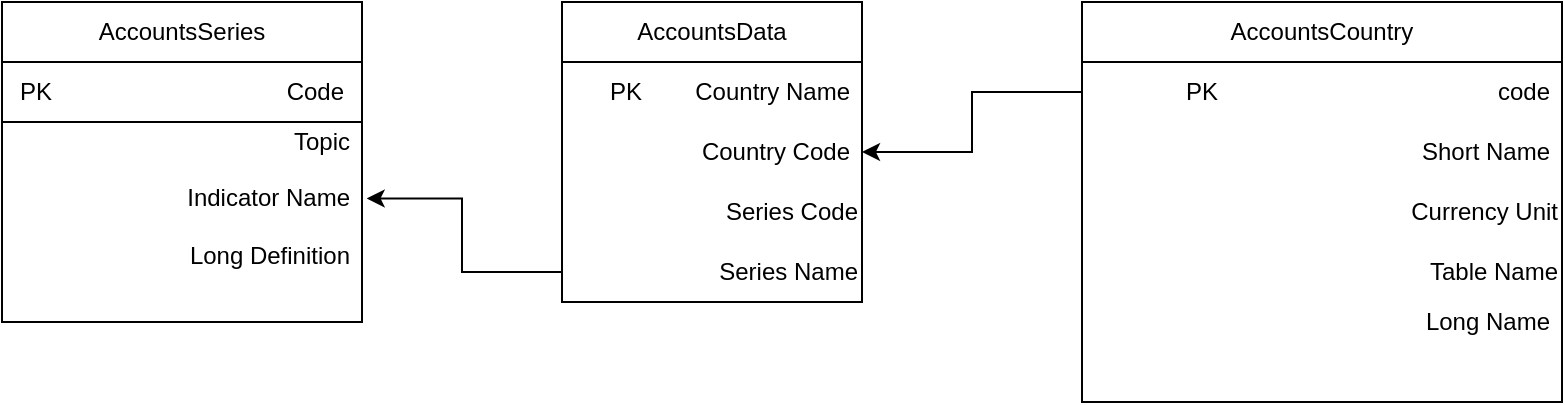 <mxfile version="21.5.1" type="device">
  <diagram id="R2lEEEUBdFMjLlhIrx00" name="Page-1">
    <mxGraphModel dx="1036" dy="614" grid="1" gridSize="10" guides="1" tooltips="1" connect="1" arrows="1" fold="1" page="1" pageScale="1" pageWidth="850" pageHeight="1100" math="0" shadow="0" extFonts="Permanent Marker^https://fonts.googleapis.com/css?family=Permanent+Marker">
      <root>
        <mxCell id="0" />
        <mxCell id="1" parent="0" />
        <mxCell id="n8id_R3OXbwshDU9HuhA-1" value="AccountsSeries" style="swimlane;fontStyle=0;childLayout=stackLayout;horizontal=1;startSize=30;horizontalStack=0;resizeParent=1;resizeParentMax=0;resizeLast=0;collapsible=1;marginBottom=0;whiteSpace=wrap;html=1;" vertex="1" parent="1">
          <mxGeometry x="60" y="200" width="180" height="160" as="geometry">
            <mxRectangle x="50" y="180" width="60" height="30" as="alternateBounds" />
          </mxGeometry>
        </mxCell>
        <mxCell id="n8id_R3OXbwshDU9HuhA-17" value="&lt;div style=&quot;text-align: left;&quot;&gt;&lt;span style=&quot;background-color: initial;&quot;&gt;PK&amp;nbsp; &amp;nbsp; &amp;nbsp; &amp;nbsp; &amp;nbsp; &amp;nbsp;&lt;/span&gt;&lt;span style=&quot;background-color: initial; white-space: pre;&quot;&gt;&#x9;&lt;/span&gt;&lt;span style=&quot;background-color: initial; white-space: pre;&quot;&gt;&#x9;&lt;/span&gt;&lt;span style=&quot;background-color: initial; white-space: pre;&quot;&gt;&#x9;&lt;/span&gt;Code&lt;/div&gt;" style="text;html=1;strokeColor=none;fillColor=none;align=center;verticalAlign=middle;whiteSpace=wrap;rounded=0;" vertex="1" parent="n8id_R3OXbwshDU9HuhA-1">
          <mxGeometry y="30" width="180" height="30" as="geometry" />
        </mxCell>
        <mxCell id="n8id_R3OXbwshDU9HuhA-25" value="" style="endArrow=none;html=1;rounded=0;entryX=1;entryY=1;entryDx=0;entryDy=0;" edge="1" parent="n8id_R3OXbwshDU9HuhA-1" source="n8id_R3OXbwshDU9HuhA-2" target="n8id_R3OXbwshDU9HuhA-17">
          <mxGeometry width="50" height="50" relative="1" as="geometry">
            <mxPoint x="210" y="110" as="sourcePoint" />
            <mxPoint x="260" y="60" as="targetPoint" />
            <Array as="points">
              <mxPoint y="60" />
            </Array>
          </mxGeometry>
        </mxCell>
        <mxCell id="n8id_R3OXbwshDU9HuhA-26" value="" style="endArrow=none;html=1;rounded=0;" edge="1" parent="n8id_R3OXbwshDU9HuhA-1" source="n8id_R3OXbwshDU9HuhA-2" target="n8id_R3OXbwshDU9HuhA-17">
          <mxGeometry width="50" height="50" relative="1" as="geometry">
            <mxPoint x="340" y="140" as="sourcePoint" />
            <mxPoint x="390" y="90" as="targetPoint" />
          </mxGeometry>
        </mxCell>
        <mxCell id="n8id_R3OXbwshDU9HuhA-2" value="Topic&lt;br&gt;&lt;br&gt;Indicator Name&lt;br&gt;&lt;br&gt;Long Definition&lt;br&gt;&lt;br&gt;&lt;br&gt;&lt;span style=&quot;white-space: pre;&quot;&gt;&#x9;&lt;/span&gt;&lt;span style=&quot;white-space: pre;&quot;&gt;&#x9;&lt;/span&gt;&lt;span style=&quot;white-space: pre;&quot;&gt;&#x9;&lt;/span&gt;&lt;span style=&quot;white-space: pre;&quot;&gt;&#x9;&lt;/span&gt;&lt;br&gt;&lt;br&gt;&lt;br&gt;&lt;br&gt;&lt;span style=&quot;white-space: pre;&quot;&gt;&#x9;&lt;/span&gt;&lt;span style=&quot;white-space: pre;&quot;&gt;&#x9;&lt;/span&gt;&lt;span style=&quot;white-space: pre;&quot;&gt;&#x9;&lt;/span&gt;&lt;span style=&quot;white-space: pre;&quot;&gt;&#x9;&lt;/span&gt;" style="text;strokeColor=none;fillColor=none;align=right;verticalAlign=middle;spacingLeft=4;spacingRight=4;overflow=hidden;points=[[0,0.5],[1,0.5]];portConstraint=eastwest;rotatable=0;whiteSpace=wrap;html=1;" vertex="1" parent="n8id_R3OXbwshDU9HuhA-1">
          <mxGeometry y="60" width="180" height="100" as="geometry" />
        </mxCell>
        <mxCell id="n8id_R3OXbwshDU9HuhA-5" value="AccountsData" style="swimlane;fontStyle=0;childLayout=stackLayout;horizontal=1;startSize=30;horizontalStack=0;resizeParent=1;resizeParentMax=0;resizeLast=0;collapsible=1;marginBottom=0;whiteSpace=wrap;html=1;" vertex="1" parent="1">
          <mxGeometry x="340" y="200" width="150" height="150" as="geometry" />
        </mxCell>
        <mxCell id="n8id_R3OXbwshDU9HuhA-6" value="PK&amp;nbsp; &amp;nbsp; &amp;nbsp; &amp;nbsp; Country Name" style="text;strokeColor=none;fillColor=none;align=right;verticalAlign=middle;spacingLeft=4;spacingRight=4;overflow=hidden;points=[[0,0.5],[1,0.5]];portConstraint=eastwest;rotatable=0;whiteSpace=wrap;html=1;" vertex="1" parent="n8id_R3OXbwshDU9HuhA-5">
          <mxGeometry y="30" width="150" height="30" as="geometry" />
        </mxCell>
        <mxCell id="n8id_R3OXbwshDU9HuhA-7" value="Country Code" style="text;strokeColor=none;fillColor=none;align=right;verticalAlign=middle;spacingLeft=4;spacingRight=4;overflow=hidden;points=[[0,0.5],[1,0.5]];portConstraint=eastwest;rotatable=0;whiteSpace=wrap;html=1;" vertex="1" parent="n8id_R3OXbwshDU9HuhA-5">
          <mxGeometry y="60" width="150" height="30" as="geometry" />
        </mxCell>
        <mxCell id="n8id_R3OXbwshDU9HuhA-19" value="Series Code" style="text;html=1;strokeColor=none;fillColor=none;align=right;verticalAlign=middle;whiteSpace=wrap;rounded=0;" vertex="1" parent="n8id_R3OXbwshDU9HuhA-5">
          <mxGeometry y="90" width="150" height="30" as="geometry" />
        </mxCell>
        <mxCell id="n8id_R3OXbwshDU9HuhA-18" value="&lt;span style=&quot;white-space: pre;&quot;&gt;&#x9;&lt;/span&gt;&amp;nbsp; &amp;nbsp; &amp;nbsp; Series Name" style="text;html=1;strokeColor=none;fillColor=none;align=right;verticalAlign=middle;whiteSpace=wrap;rounded=0;" vertex="1" parent="n8id_R3OXbwshDU9HuhA-5">
          <mxGeometry y="120" width="150" height="30" as="geometry" />
        </mxCell>
        <mxCell id="n8id_R3OXbwshDU9HuhA-11" value="AccountsCountry" style="swimlane;fontStyle=0;childLayout=stackLayout;horizontal=1;startSize=30;horizontalStack=0;resizeParent=1;resizeParentMax=0;resizeLast=0;collapsible=1;marginBottom=0;whiteSpace=wrap;html=1;" vertex="1" parent="1">
          <mxGeometry x="600" y="200" width="240" height="200" as="geometry" />
        </mxCell>
        <mxCell id="n8id_R3OXbwshDU9HuhA-12" value="PK&amp;nbsp; &amp;nbsp; &amp;nbsp; &amp;nbsp; &amp;nbsp; &amp;nbsp; &amp;nbsp; &amp;nbsp; &amp;nbsp; &amp;nbsp; &amp;nbsp; &amp;nbsp; &amp;nbsp; &amp;nbsp; &amp;nbsp; &amp;nbsp; &amp;nbsp; &amp;nbsp; &amp;nbsp; &amp;nbsp; &amp;nbsp; code" style="text;strokeColor=none;fillColor=none;align=right;verticalAlign=middle;spacingLeft=4;spacingRight=4;overflow=hidden;points=[[0,0.5],[1,0.5]];portConstraint=eastwest;rotatable=0;whiteSpace=wrap;html=1;" vertex="1" parent="n8id_R3OXbwshDU9HuhA-11">
          <mxGeometry y="30" width="240" height="30" as="geometry" />
        </mxCell>
        <mxCell id="n8id_R3OXbwshDU9HuhA-13" value="&amp;nbsp; &amp;nbsp; &amp;nbsp; &amp;nbsp; &amp;nbsp; &amp;nbsp; &amp;nbsp; &amp;nbsp; &amp;nbsp; &amp;nbsp; &amp;nbsp; &amp;nbsp; &amp;nbsp; &amp;nbsp; &amp;nbsp; &amp;nbsp; &amp;nbsp; &amp;nbsp; &amp;nbsp; &amp;nbsp; &amp;nbsp;Short Name" style="text;strokeColor=none;fillColor=none;align=right;verticalAlign=middle;spacingLeft=4;spacingRight=4;overflow=hidden;points=[[0,0.5],[1,0.5]];portConstraint=eastwest;rotatable=0;whiteSpace=wrap;html=1;" vertex="1" parent="n8id_R3OXbwshDU9HuhA-11">
          <mxGeometry y="60" width="240" height="30" as="geometry" />
        </mxCell>
        <mxCell id="n8id_R3OXbwshDU9HuhA-40" value="Currency Unit" style="text;html=1;strokeColor=none;fillColor=none;align=right;verticalAlign=middle;whiteSpace=wrap;rounded=0;" vertex="1" parent="n8id_R3OXbwshDU9HuhA-11">
          <mxGeometry y="90" width="240" height="30" as="geometry" />
        </mxCell>
        <mxCell id="n8id_R3OXbwshDU9HuhA-14" value="&amp;nbsp; &amp;nbsp; &amp;nbsp; &amp;nbsp; &amp;nbsp; &amp;nbsp; &amp;nbsp; &amp;nbsp; &amp;nbsp; &amp;nbsp; &amp;nbsp; &amp;nbsp; &amp;nbsp; &amp;nbsp; &amp;nbsp; &amp;nbsp; &amp;nbsp; &amp;nbsp; &amp;nbsp; &amp;nbsp; &amp;nbsp;Long Name" style="text;strokeColor=none;fillColor=none;align=right;verticalAlign=middle;spacingLeft=4;spacingRight=4;overflow=hidden;points=[[0,0.5],[1,0.5]];portConstraint=eastwest;rotatable=0;whiteSpace=wrap;html=1;" vertex="1" parent="n8id_R3OXbwshDU9HuhA-11">
          <mxGeometry y="120" width="240" height="80" as="geometry" />
        </mxCell>
        <mxCell id="n8id_R3OXbwshDU9HuhA-39" value="Table Name" style="text;html=1;strokeColor=none;fillColor=none;align=right;verticalAlign=middle;whiteSpace=wrap;rounded=0;" vertex="1" parent="1">
          <mxGeometry x="600" y="320" width="240" height="30" as="geometry" />
        </mxCell>
        <mxCell id="n8id_R3OXbwshDU9HuhA-43" style="edgeStyle=orthogonalEdgeStyle;rounded=0;orthogonalLoop=1;jettySize=auto;html=1;exitX=0;exitY=0.5;exitDx=0;exitDy=0;" edge="1" parent="1" source="n8id_R3OXbwshDU9HuhA-12" target="n8id_R3OXbwshDU9HuhA-7">
          <mxGeometry relative="1" as="geometry" />
        </mxCell>
        <mxCell id="n8id_R3OXbwshDU9HuhA-44" style="edgeStyle=orthogonalEdgeStyle;rounded=0;orthogonalLoop=1;jettySize=auto;html=1;exitX=0;exitY=0.5;exitDx=0;exitDy=0;entryX=1.013;entryY=0.382;entryDx=0;entryDy=0;entryPerimeter=0;" edge="1" parent="1" source="n8id_R3OXbwshDU9HuhA-18" target="n8id_R3OXbwshDU9HuhA-2">
          <mxGeometry relative="1" as="geometry" />
        </mxCell>
      </root>
    </mxGraphModel>
  </diagram>
</mxfile>
